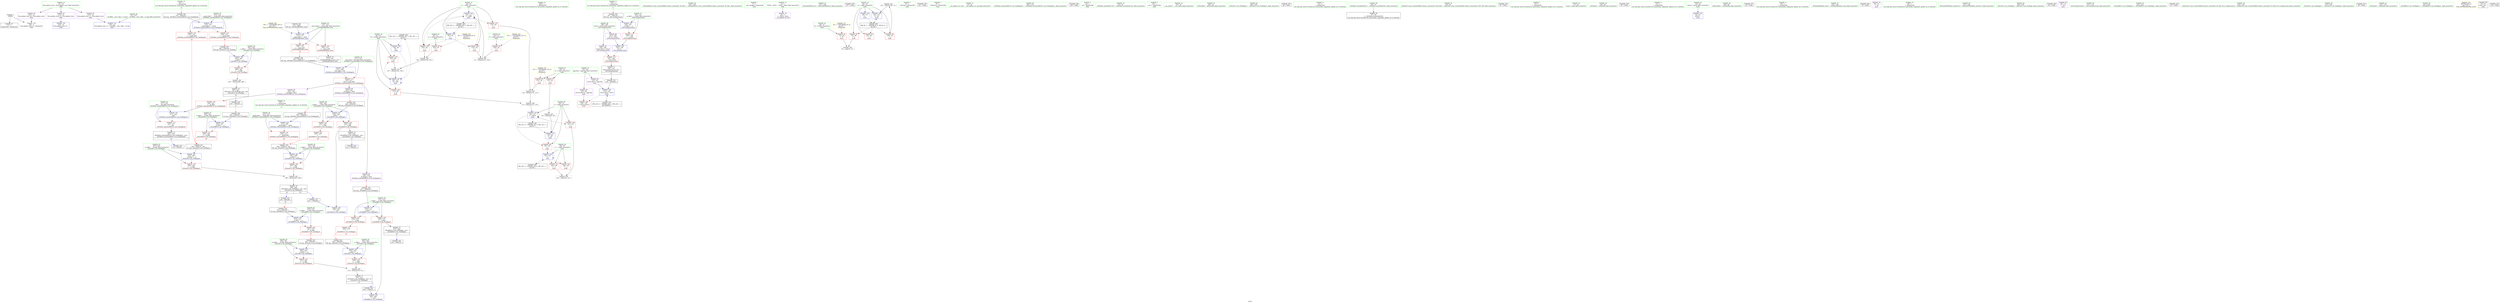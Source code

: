 digraph "SVFG" {
	label="SVFG";

	Node0x562e2afe7fd0 [shape=record,color=grey,label="{NodeID: 0\nNullPtr}"];
	Node0x562e2afe7fd0 -> Node0x562e2b0029b0[style=solid];
	Node0x562e2afe7fd0 -> Node0x562e2b007190[style=solid];
	Node0x562e2b02abb0 [shape=record,color=black,label="{NodeID: 346\n208 = PHI(178, )\n0th arg _ZNSt8ios_base4setfESt13_Ios_FmtflagsS0_ }"];
	Node0x562e2b02abb0 -> Node0x562e2b007df0[style=solid];
	Node0x562e2b017cc0 [shape=record,color=black,label="{NodeID: 263\nMR_18V_2 = PHI(MR_18V_5, MR_18V_1, )\npts\{61 \}\n}"];
	Node0x562e2b017cc0 -> Node0x562e2b007500[style=dashed];
	Node0x562e2b0009d0 [shape=record,color=red,label="{NodeID: 97\n93\<--54\n\<--x\nmain\n}"];
	Node0x562e2b0009d0 -> Node0x562e2b00eb00[style=solid];
	Node0x562e2affe9a0 [shape=record,color=green,label="{NodeID: 14\n268\<--1\n\<--dummyObj\nCan only get source location for instruction, argument, global var or function.}"];
	Node0x562e2b001530 [shape=record,color=red,label="{NodeID: 111\n194\<--190\n\<--__n.addr\n_ZSt12setprecisioni\n}"];
	Node0x562e2b001530 -> Node0x562e2b007d20[style=solid];
	Node0x562e2afff680 [shape=record,color=green,label="{NodeID: 28\n56\<--57\nt\<--t_field_insensitive\nmain\n}"];
	Node0x562e2afff680 -> Node0x562e2b000b70[style=solid];
	Node0x562e2afff680 -> Node0x562e2b000c40[style=solid];
	Node0x562e2afff680 -> Node0x562e2b007430[style=solid];
	Node0x562e2afff680 -> Node0x562e2b007910[style=solid];
	Node0x562e2b01c530 [shape=record,color=yellow,style=double,label="{NodeID: 291\n24V_1 = ENCHI(MR_24V_0)\npts\{176 \}\nFun[_ZSt5fixedRSt8ios_base]}"];
	Node0x562e2b01c530 -> Node0x562e2b007b80[style=dashed];
	Node0x562e2b0069e0 [shape=record,color=red,label="{NodeID: 125\n285\<--273\n\<--__a.addr\n_ZStoRRSt13_Ios_FmtflagsS_\n}"];
	Node0x562e2b0069e0 -> Node0x562e2b003090[style=solid];
	Node0x562e2b0069e0 -> Node0x562e2b008610[style=solid];
	Node0x562e2b000390 [shape=record,color=green,label="{NodeID: 42\n145\<--146\n_ZSt4endlIcSt11char_traitsIcEERSt13basic_ostreamIT_T0_ES6_\<--_ZSt4endlIcSt11char_traitsIcEERSt13basic_ostreamIT_T0_ES6__field_insensitive\n}"];
	Node0x562e2b0075d0 [shape=record,color=blue,label="{NodeID: 139\n62\<--95\nr\<--\nmain\n}"];
	Node0x562e2b0075d0 -> Node0x562e2b001050[style=dashed];
	Node0x562e2b0075d0 -> Node0x562e2b001120[style=dashed];
	Node0x562e2b0075d0 -> Node0x562e2b007840[style=dashed];
	Node0x562e2b002060 [shape=record,color=green,label="{NodeID: 56\n248\<--249\n__a.addr\<--__a.addr_field_insensitive\n_ZStaNRSt13_Ios_FmtflagsS_\n}"];
	Node0x562e2b002060 -> Node0x562e2b006500[style=solid];
	Node0x562e2b002060 -> Node0x562e2b0065d0[style=solid];
	Node0x562e2b002060 -> Node0x562e2b008130[style=solid];
	Node0x562e2b008130 [shape=record,color=blue,label="{NodeID: 153\n248\<--246\n__a.addr\<--__a\n_ZStaNRSt13_Ios_FmtflagsS_\n}"];
	Node0x562e2b008130 -> Node0x562e2b006500[style=dashed];
	Node0x562e2b008130 -> Node0x562e2b0065d0[style=dashed];
	Node0x562e2b002c80 [shape=record,color=black,label="{NodeID: 70\n173\<--184\n_ZSt5fixedRSt8ios_base_ret\<--\n_ZSt5fixedRSt8ios_base\n}"];
	Node0x562e2b029bc0 [shape=record,color=black,label="{NodeID: 333\n129 = PHI(186, )\n}"];
	Node0x562e2b029bc0 -> Node0x562e2b0079e0[style=solid];
	Node0x562e2b00e380 [shape=record,color=grey,label="{NodeID: 250\n116 = Binary(114, 115, )\n}"];
	Node0x562e2b00e380 -> Node0x562e2b00e080[style=solid];
	Node0x562e2b003870 [shape=record,color=purple,label="{NodeID: 84\n133\<--64\ncoerce.dive\<--agg.tmp\nmain\n}"];
	Node0x562e2b003870 -> Node0x562e2b0079e0[style=solid];
	Node0x562e2affd5e0 [shape=record,color=green,label="{NodeID: 1\n7\<--1\n__dso_handle\<--dummyObj\nGlob }"];
	Node0x562e2b02acf0 [shape=record,color=black,label="{NodeID: 347\n209 = PHI(180, )\n1st arg _ZNSt8ios_base4setfESt13_Ios_FmtflagsS0_ }"];
	Node0x562e2b02acf0 -> Node0x562e2b007ec0[style=solid];
	Node0x562e2b0181c0 [shape=record,color=black,label="{NodeID: 264\nMR_20V_2 = PHI(MR_20V_5, MR_20V_1, )\npts\{63 \}\n}"];
	Node0x562e2b0181c0 -> Node0x562e2b0075d0[style=dashed];
	Node0x562e2b000aa0 [shape=record,color=red,label="{NodeID: 98\n114\<--54\n\<--x\nmain\n}"];
	Node0x562e2b000aa0 -> Node0x562e2b00e380[style=solid];
	Node0x562e2affeaa0 [shape=record,color=green,label="{NodeID: 15\n4\<--6\n_ZStL8__ioinit\<--_ZStL8__ioinit_field_insensitive\nGlob }"];
	Node0x562e2affeaa0 -> Node0x562e2b003300[style=solid];
	Node0x562e2b001600 [shape=record,color=red,label="{NodeID: 112\n197\<--196\n\<--coerce.dive\n_ZSt12setprecisioni\n}"];
	Node0x562e2b001600 -> Node0x562e2b002d50[style=solid];
	Node0x562e2afff750 [shape=record,color=green,label="{NodeID: 29\n58\<--59\n_t\<--_t_field_insensitive\nmain\n}"];
	Node0x562e2afff750 -> Node0x562e2b000d10[style=solid];
	Node0x562e2afff750 -> Node0x562e2b000de0[style=solid];
	Node0x562e2afff750 -> Node0x562e2b0076a0[style=solid];
	Node0x562e2b006ab0 [shape=record,color=red,label="{NodeID: 126\n281\<--275\n\<--__b.addr\n_ZStoRRSt13_Ios_FmtflagsS_\n|{<s0>21}}"];
	Node0x562e2b006ab0:s0 -> Node0x562e2b02aa70[style=solid,color=red];
	Node0x562e2b000490 [shape=record,color=green,label="{NodeID: 43\n147\<--148\n_ZNSolsEPFRSoS_E\<--_ZNSolsEPFRSoS_E_field_insensitive\n}"];
	Node0x562e2b0076a0 [shape=record,color=blue,label="{NodeID: 140\n58\<--101\n_t\<--\nmain\n}"];
	Node0x562e2b0076a0 -> Node0x562e2b000d10[style=dashed];
	Node0x562e2b0076a0 -> Node0x562e2b000de0[style=dashed];
	Node0x562e2b0076a0 -> Node0x562e2b0076a0[style=dashed];
	Node0x562e2b0076a0 -> Node0x562e2b0177c0[style=dashed];
	Node0x562e2b002130 [shape=record,color=green,label="{NodeID: 57\n250\<--251\n__b.addr\<--__b.addr_field_insensitive\n_ZStaNRSt13_Ios_FmtflagsS_\n}"];
	Node0x562e2b002130 -> Node0x562e2b0066a0[style=solid];
	Node0x562e2b002130 -> Node0x562e2b008200[style=solid];
	Node0x562e2b008200 [shape=record,color=blue,label="{NodeID: 154\n250\<--247\n__b.addr\<--__b\n_ZStaNRSt13_Ios_FmtflagsS_\n}"];
	Node0x562e2b008200 -> Node0x562e2b0066a0[style=dashed];
	Node0x562e2b002d50 [shape=record,color=black,label="{NodeID: 71\n186\<--197\n_ZSt12setprecisioni_ret\<--\n_ZSt12setprecisioni\n|{<s0>11}}"];
	Node0x562e2b002d50:s0 -> Node0x562e2b029bc0[style=solid,color=blue];
	Node0x562e2b029db0 [shape=record,color=black,label="{NodeID: 334\n137 = PHI()\n}"];
	Node0x562e2b00e500 [shape=record,color=grey,label="{NodeID: 251\n151 = Binary(150, 72, )\n}"];
	Node0x562e2b00e500 -> Node0x562e2b007ab0[style=solid];
	Node0x562e2b003940 [shape=record,color=purple,label="{NodeID: 85\n135\<--64\ncoerce.dive14\<--agg.tmp\nmain\n}"];
	Node0x562e2b003940 -> Node0x562e2b0012c0[style=solid];
	Node0x562e2affd670 [shape=record,color=green,label="{NodeID: 2\n8\<--1\n_ZSt3cin\<--dummyObj\nGlob }"];
	Node0x562e2b02ae30 [shape=record,color=black,label="{NodeID: 348\n210 = PHI(181, )\n2nd arg _ZNSt8ios_base4setfESt13_Ios_FmtflagsS0_ }"];
	Node0x562e2b02ae30 -> Node0x562e2b007f90[style=solid];
	Node0x562e2b0186c0 [shape=record,color=black,label="{NodeID: 265\nMR_22V_2 = PHI(MR_22V_3, MR_22V_1, )\npts\{650000 \}\n}"];
	Node0x562e2b0186c0 -> Node0x562e2b0079e0[style=dashed];
	Node0x562e2b000b70 [shape=record,color=red,label="{NodeID: 99\n101\<--56\n\<--t\nmain\n}"];
	Node0x562e2b000b70 -> Node0x562e2b0076a0[style=solid];
	Node0x562e2affeba0 [shape=record,color=green,label="{NodeID: 16\n14\<--18\nllvm.global_ctors\<--llvm.global_ctors_field_insensitive\nGlob }"];
	Node0x562e2affeba0 -> Node0x562e2b003570[style=solid];
	Node0x562e2affeba0 -> Node0x562e2b003670[style=solid];
	Node0x562e2affeba0 -> Node0x562e2b003770[style=solid];
	Node0x562e2b0016d0 [shape=record,color=red,label="{NodeID: 113\n222\<--211\nthis1\<--this.addr\n_ZNSt8ios_base4setfESt13_Ios_FmtflagsS0_\n}"];
	Node0x562e2b0016d0 -> Node0x562e2b003bb0[style=solid];
	Node0x562e2b0016d0 -> Node0x562e2b003c80[style=solid];
	Node0x562e2b0016d0 -> Node0x562e2b003d50[style=solid];
	Node0x562e2afff820 [shape=record,color=green,label="{NodeID: 30\n60\<--61\ntf\<--tf_field_insensitive\nmain\n}"];
	Node0x562e2afff820 -> Node0x562e2b000eb0[style=solid];
	Node0x562e2afff820 -> Node0x562e2b000f80[style=solid];
	Node0x562e2afff820 -> Node0x562e2b007500[style=solid];
	Node0x562e2afff820 -> Node0x562e2b007770[style=solid];
	Node0x562e2b006b80 [shape=record,color=red,label="{NodeID: 127\n280\<--279\n\<--\n_ZStoRRSt13_Ios_FmtflagsS_\n|{<s0>21}}"];
	Node0x562e2b006b80:s0 -> Node0x562e2b02a930[style=solid,color=red];
	Node0x562e2b000590 [shape=record,color=green,label="{NodeID: 44\n175\<--176\n__base.addr\<--__base.addr_field_insensitive\n_ZSt5fixedRSt8ios_base\n}"];
	Node0x562e2b000590 -> Node0x562e2b001390[style=solid];
	Node0x562e2b000590 -> Node0x562e2b001460[style=solid];
	Node0x562e2b000590 -> Node0x562e2b007b80[style=solid];
	Node0x562e2b007770 [shape=record,color=blue,label="{NodeID: 141\n60\<--107\ntf\<--add\nmain\n}"];
	Node0x562e2b007770 -> Node0x562e2b000eb0[style=dashed];
	Node0x562e2b007770 -> Node0x562e2b000f80[style=dashed];
	Node0x562e2b007770 -> Node0x562e2b007770[style=dashed];
	Node0x562e2b007770 -> Node0x562e2b017cc0[style=dashed];
	Node0x562e2b002200 [shape=record,color=green,label="{NodeID: 58\n263\<--264\n__a.addr\<--__a.addr_field_insensitive\n_ZStcoSt13_Ios_Fmtflags\n}"];
	Node0x562e2b002200 -> Node0x562e2b006840[style=solid];
	Node0x562e2b002200 -> Node0x562e2b0083a0[style=solid];
	Node0x562e2b0082d0 [shape=record,color=blue,label="{NodeID: 155\n258\<--257\n\<--call\n_ZStaNRSt13_Ios_FmtflagsS_\n}"];
	Node0x562e2b002e20 [shape=record,color=black,label="{NodeID: 72\n207\<--243\n_ZNSt8ios_base4setfESt13_Ios_FmtflagsS0__ret\<--\n_ZNSt8ios_base4setfESt13_Ios_FmtflagsS0_\n|{<s0>15}}"];
	Node0x562e2b002e20:s0 -> Node0x562e2b02a1b0[style=solid,color=blue];
	Node0x562e2b029e80 [shape=record,color=black,label="{NodeID: 335\n141 = PHI()\n}"];
	Node0x562e2b00e680 [shape=record,color=grey,label="{NodeID: 252\n299 = Binary(297, 298, )\n}"];
	Node0x562e2b00e680 -> Node0x562e2b003160[style=solid];
	Node0x562e2b003a10 [shape=record,color=purple,label="{NodeID: 86\n193\<--188\n_M_n\<--retval\n_ZSt12setprecisioni\n}"];
	Node0x562e2b003a10 -> Node0x562e2b007d20[style=solid];
	Node0x562e2affd920 [shape=record,color=green,label="{NodeID: 3\n9\<--1\n_ZSt4cout\<--dummyObj\nGlob }"];
	Node0x562e2b02af70 [shape=record,color=black,label="{NodeID: 349\n187 = PHI(130, )\n0th arg _ZSt12setprecisioni }"];
	Node0x562e2b02af70 -> Node0x562e2b007c50[style=solid];
	Node0x562e2b000c40 [shape=record,color=red,label="{NodeID: 100\n121\<--56\n\<--t\nmain\n}"];
	Node0x562e2b000c40 -> Node0x562e2b00ef80[style=solid];
	Node0x562e2affeca0 [shape=record,color=green,label="{NodeID: 17\n19\<--20\n__cxx_global_var_init\<--__cxx_global_var_init_field_insensitive\n}"];
	Node0x562e2b0017a0 [shape=record,color=red,label="{NodeID: 114\n234\<--213\n\<--__fmtfl.addr\n_ZNSt8ios_base4setfESt13_Ios_FmtflagsS0_\n|{<s0>18}}"];
	Node0x562e2b0017a0:s0 -> Node0x562e2b02b0b0[style=solid,color=red];
	Node0x562e2afff8f0 [shape=record,color=green,label="{NodeID: 31\n62\<--63\nr\<--r_field_insensitive\nmain\n}"];
	Node0x562e2afff8f0 -> Node0x562e2b001050[style=solid];
	Node0x562e2afff8f0 -> Node0x562e2b001120[style=solid];
	Node0x562e2afff8f0 -> Node0x562e2b0011f0[style=solid];
	Node0x562e2afff8f0 -> Node0x562e2b0075d0[style=solid];
	Node0x562e2afff8f0 -> Node0x562e2b007840[style=solid];
	Node0x562e2b006c50 [shape=record,color=red,label="{NodeID: 128\n297\<--291\n\<--__a.addr\n_ZStanSt13_Ios_FmtflagsS_\n}"];
	Node0x562e2b006c50 -> Node0x562e2b00e680[style=solid];
	Node0x562e2b000660 [shape=record,color=green,label="{NodeID: 45\n182\<--183\n_ZNSt8ios_base4setfESt13_Ios_FmtflagsS0_\<--_ZNSt8ios_base4setfESt13_Ios_FmtflagsS0__field_insensitive\n}"];
	Node0x562e2b007840 [shape=record,color=blue,label="{NodeID: 142\n62\<--111\nr\<--add8\nmain\n}"];
	Node0x562e2b007840 -> Node0x562e2b001050[style=dashed];
	Node0x562e2b007840 -> Node0x562e2b001120[style=dashed];
	Node0x562e2b007840 -> Node0x562e2b0011f0[style=dashed];
	Node0x562e2b007840 -> Node0x562e2b007840[style=dashed];
	Node0x562e2b007840 -> Node0x562e2b0181c0[style=dashed];
	Node0x562e2b0022d0 [shape=record,color=green,label="{NodeID: 59\n273\<--274\n__a.addr\<--__a.addr_field_insensitive\n_ZStoRRSt13_Ios_FmtflagsS_\n}"];
	Node0x562e2b0022d0 -> Node0x562e2b006910[style=solid];
	Node0x562e2b0022d0 -> Node0x562e2b0069e0[style=solid];
	Node0x562e2b0022d0 -> Node0x562e2b008470[style=solid];
	Node0x562e2b0083a0 [shape=record,color=blue,label="{NodeID: 156\n263\<--262\n__a.addr\<--__a\n_ZStcoSt13_Ios_Fmtflags\n}"];
	Node0x562e2b0083a0 -> Node0x562e2b006840[style=dashed];
	Node0x562e2b002ef0 [shape=record,color=black,label="{NodeID: 73\n245\<--258\n_ZStaNRSt13_Ios_FmtflagsS__ret\<--\n_ZStaNRSt13_Ios_FmtflagsS_\n|{<s0>17}}"];
	Node0x562e2b002ef0:s0 -> Node0x562e2b02a430[style=solid,color=blue];
	Node0x562e2b029f50 [shape=record,color=black,label="{NodeID: 336\n144 = PHI()\n}"];
	Node0x562e2b00e800 [shape=record,color=grey,label="{NodeID: 253\n111 = Binary(110, 109, )\n}"];
	Node0x562e2b00e800 -> Node0x562e2b007840[style=solid];
	Node0x562e2b003ae0 [shape=record,color=purple,label="{NodeID: 87\n196\<--188\ncoerce.dive\<--retval\n_ZSt12setprecisioni\n}"];
	Node0x562e2b003ae0 -> Node0x562e2b001600[style=solid];
	Node0x562e2affd9b0 [shape=record,color=green,label="{NodeID: 4\n10\<--1\n.str\<--dummyObj\nGlob }"];
	Node0x562e2b02b0b0 [shape=record,color=black,label="{NodeID: 350\n289 = PHI(234, 255, )\n0th arg _ZStanSt13_Ios_FmtflagsS_ }"];
	Node0x562e2b02b0b0 -> Node0x562e2b0086e0[style=solid];
	Node0x562e2b000d10 [shape=record,color=red,label="{NodeID: 101\n120\<--58\n\<--_t\nmain\n}"];
	Node0x562e2b000d10 -> Node0x562e2b00ef80[style=solid];
	Node0x562e2affeda0 [shape=record,color=green,label="{NodeID: 18\n23\<--24\n_ZNSt8ios_base4InitC1Ev\<--_ZNSt8ios_base4InitC1Ev_field_insensitive\n}"];
	Node0x562e2b001870 [shape=record,color=red,label="{NodeID: 115\n226\<--215\n\<--__mask.addr\n_ZNSt8ios_base4setfESt13_Ios_FmtflagsS0_\n|{<s0>16}}"];
	Node0x562e2b001870:s0 -> Node0x562e2b02b9b0[style=solid,color=red];
	Node0x562e2afff9c0 [shape=record,color=green,label="{NodeID: 32\n64\<--65\nagg.tmp\<--agg.tmp_field_insensitive\nmain\n}"];
	Node0x562e2afff9c0 -> Node0x562e2b003870[style=solid];
	Node0x562e2afff9c0 -> Node0x562e2b003940[style=solid];
	Node0x562e2b006d20 [shape=record,color=red,label="{NodeID: 129\n298\<--293\n\<--__b.addr\n_ZStanSt13_Ios_FmtflagsS_\n}"];
	Node0x562e2b006d20 -> Node0x562e2b00e680[style=solid];
	Node0x562e2b000760 [shape=record,color=green,label="{NodeID: 46\n188\<--189\nretval\<--retval_field_insensitive\n_ZSt12setprecisioni\n}"];
	Node0x562e2b000760 -> Node0x562e2b003a10[style=solid];
	Node0x562e2b000760 -> Node0x562e2b003ae0[style=solid];
	Node0x562e2b007910 [shape=record,color=blue,label="{NodeID: 143\n56\<--117\nt\<--add10\nmain\n}"];
	Node0x562e2b007910 -> Node0x562e2b000b70[style=dashed];
	Node0x562e2b007910 -> Node0x562e2b000c40[style=dashed];
	Node0x562e2b007910 -> Node0x562e2b007910[style=dashed];
	Node0x562e2b007910 -> Node0x562e2b0172c0[style=dashed];
	Node0x562e2b0023a0 [shape=record,color=green,label="{NodeID: 60\n275\<--276\n__b.addr\<--__b.addr_field_insensitive\n_ZStoRRSt13_Ios_FmtflagsS_\n}"];
	Node0x562e2b0023a0 -> Node0x562e2b006ab0[style=solid];
	Node0x562e2b0023a0 -> Node0x562e2b008540[style=solid];
	Node0x562e2b008470 [shape=record,color=blue,label="{NodeID: 157\n273\<--271\n__a.addr\<--__a\n_ZStoRRSt13_Ios_FmtflagsS_\n}"];
	Node0x562e2b008470 -> Node0x562e2b006910[style=dashed];
	Node0x562e2b008470 -> Node0x562e2b0069e0[style=dashed];
	Node0x562e2b002fc0 [shape=record,color=black,label="{NodeID: 74\n261\<--267\n_ZStcoSt13_Ios_Fmtflags_ret\<--neg\n_ZStcoSt13_Ios_Fmtflags\n|{<s0>16}}"];
	Node0x562e2b002fc0:s0 -> Node0x562e2b02a2c0[style=solid,color=blue];
	Node0x562e2b02a020 [shape=record,color=black,label="{NodeID: 337\n257 = PHI(288, )\n}"];
	Node0x562e2b02a020 -> Node0x562e2b0082d0[style=solid];
	Node0x562e2b00e980 [shape=record,color=grey,label="{NodeID: 254\n106 = Binary(104, 105, )\n}"];
	Node0x562e2b00e980 -> Node0x562e2b00ee00[style=solid];
	Node0x562e2b003bb0 [shape=record,color=purple,label="{NodeID: 88\n223\<--222\n_M_flags\<--this1\n_ZNSt8ios_base4setfESt13_Ios_FmtflagsS0_\n}"];
	Node0x562e2b003bb0 -> Node0x562e2b006430[style=solid];
	Node0x562e2affda40 [shape=record,color=green,label="{NodeID: 5\n12\<--1\n.str.1\<--dummyObj\nGlob }"];
	Node0x562e2b02b2c0 [shape=record,color=black,label="{NodeID: 351\n290 = PHI(235, 256, )\n1st arg _ZStanSt13_Ios_FmtflagsS_ }"];
	Node0x562e2b02b2c0 -> Node0x562e2b0087b0[style=solid];
	Node0x562e2b000de0 [shape=record,color=red,label="{NodeID: 102\n140\<--58\n\<--_t\nmain\n}"];
	Node0x562e2affeea0 [shape=record,color=green,label="{NodeID: 19\n29\<--30\n__cxa_atexit\<--__cxa_atexit_field_insensitive\n}"];
	Node0x562e2b006290 [shape=record,color=red,label="{NodeID: 116\n235\<--215\n\<--__mask.addr\n_ZNSt8ios_base4setfESt13_Ios_FmtflagsS0_\n|{<s0>18}}"];
	Node0x562e2b006290:s0 -> Node0x562e2b02b2c0[style=solid,color=red];
	Node0x562e2afffa90 [shape=record,color=green,label="{NodeID: 33\n69\<--70\n_ZNSirsERi\<--_ZNSirsERi_field_insensitive\n}"];
	Node0x562e2b006df0 [shape=record,color=red,label="{NodeID: 130\n310\<--304\n\<--__a.addr\n_ZStorSt13_Ios_FmtflagsS_\n}"];
	Node0x562e2b006df0 -> Node0x562e2b00e200[style=solid];
	Node0x562e2b000830 [shape=record,color=green,label="{NodeID: 47\n190\<--191\n__n.addr\<--__n.addr_field_insensitive\n_ZSt12setprecisioni\n}"];
	Node0x562e2b000830 -> Node0x562e2b001530[style=solid];
	Node0x562e2b000830 -> Node0x562e2b007c50[style=solid];
	Node0x562e2b0079e0 [shape=record,color=blue,label="{NodeID: 144\n133\<--129\ncoerce.dive\<--call13\nmain\n}"];
	Node0x562e2b0079e0 -> Node0x562e2b0012c0[style=dashed];
	Node0x562e2b0079e0 -> Node0x562e2b0186c0[style=dashed];
	Node0x562e2b002470 [shape=record,color=green,label="{NodeID: 61\n283\<--284\n_ZStorSt13_Ios_FmtflagsS_\<--_ZStorSt13_Ios_FmtflagsS__field_insensitive\n}"];
	Node0x562e2b028040 [shape=record,color=black,label="{NodeID: 324\n68 = PHI()\n}"];
	Node0x562e2b008540 [shape=record,color=blue,label="{NodeID: 158\n275\<--272\n__b.addr\<--__b\n_ZStoRRSt13_Ios_FmtflagsS_\n}"];
	Node0x562e2b008540 -> Node0x562e2b006ab0[style=dashed];
	Node0x562e2b003090 [shape=record,color=black,label="{NodeID: 75\n270\<--285\n_ZStoRRSt13_Ios_FmtflagsS__ret\<--\n_ZStoRRSt13_Ios_FmtflagsS_\n|{<s0>19}}"];
	Node0x562e2b003090:s0 -> Node0x562e2b02a6b0[style=solid,color=blue];
	Node0x562e2b02a1b0 [shape=record,color=black,label="{NodeID: 338\n179 = PHI(207, )\n}"];
	Node0x562e2b00eb00 [shape=record,color=grey,label="{NodeID: 255\n94 = Binary(93, 95, )\n}"];
	Node0x562e2b00eb00 -> Node0x562e2b007430[style=solid];
	Node0x562e2b003c80 [shape=record,color=purple,label="{NodeID: 89\n230\<--222\n_M_flags2\<--this1\n_ZNSt8ios_base4setfESt13_Ios_FmtflagsS0_\n|{<s0>17}}"];
	Node0x562e2b003c80:s0 -> Node0x562e2b02b730[style=solid,color=red];
	Node0x562e2affdad0 [shape=record,color=green,label="{NodeID: 6\n15\<--1\n\<--dummyObj\nCan only get source location for instruction, argument, global var or function.}"];
	Node0x562e2b02b440 [shape=record,color=black,label="{NodeID: 352\n174 = PHI()\n0th arg _ZSt5fixedRSt8ios_base }"];
	Node0x562e2b02b440 -> Node0x562e2b007b80[style=solid];
	Node0x562e2b000eb0 [shape=record,color=red,label="{NodeID: 103\n103\<--60\n\<--tf\nmain\n}"];
	Node0x562e2b000eb0 -> Node0x562e2b00ee00[style=solid];
	Node0x562e2affefa0 [shape=record,color=green,label="{NodeID: 20\n28\<--34\n_ZNSt8ios_base4InitD1Ev\<--_ZNSt8ios_base4InitD1Ev_field_insensitive\n}"];
	Node0x562e2affefa0 -> Node0x562e2b002ab0[style=solid];
	Node0x562e2b006360 [shape=record,color=red,label="{NodeID: 117\n243\<--217\n\<--__old\n_ZNSt8ios_base4setfESt13_Ios_FmtflagsS0_\n}"];
	Node0x562e2b006360 -> Node0x562e2b002e20[style=solid];
	Node0x562e2afffb90 [shape=record,color=green,label="{NodeID: 34\n80\<--81\n_ZStlsISt11char_traitsIcEERSt13basic_ostreamIcT_ES5_PKc\<--_ZStlsISt11char_traitsIcEERSt13basic_ostreamIcT_ES5_PKc_field_insensitive\n}"];
	Node0x562e2b006ec0 [shape=record,color=red,label="{NodeID: 131\n311\<--306\n\<--__b.addr\n_ZStorSt13_Ios_FmtflagsS_\n}"];
	Node0x562e2b006ec0 -> Node0x562e2b00e200[style=solid];
	Node0x562e2b001920 [shape=record,color=green,label="{NodeID: 48\n211\<--212\nthis.addr\<--this.addr_field_insensitive\n_ZNSt8ios_base4setfESt13_Ios_FmtflagsS0_\n}"];
	Node0x562e2b001920 -> Node0x562e2b0016d0[style=solid];
	Node0x562e2b001920 -> Node0x562e2b007df0[style=solid];
	Node0x562e2b007ab0 [shape=record,color=blue,label="{NodeID: 145\n48\<--151\nz\<--inc\nmain\n}"];
	Node0x562e2b007ab0 -> Node0x562e2b016dc0[style=dashed];
	Node0x562e2b002570 [shape=record,color=green,label="{NodeID: 62\n291\<--292\n__a.addr\<--__a.addr_field_insensitive\n_ZStanSt13_Ios_FmtflagsS_\n}"];
	Node0x562e2b002570 -> Node0x562e2b006c50[style=solid];
	Node0x562e2b002570 -> Node0x562e2b0086e0[style=solid];
	Node0x562e2ad1d230 [shape=record,color=black,label="{NodeID: 325\n91 = PHI()\n}"];
	Node0x562e2b008610 [shape=record,color=blue,label="{NodeID: 159\n285\<--282\n\<--call\n_ZStoRRSt13_Ios_FmtflagsS_\n}"];
	Node0x562e2b003160 [shape=record,color=black,label="{NodeID: 76\n288\<--299\n_ZStanSt13_Ios_FmtflagsS__ret\<--and\n_ZStanSt13_Ios_FmtflagsS_\n|{<s0>18|<s1>20}}"];
	Node0x562e2b003160:s0 -> Node0x562e2b02a540[style=solid,color=blue];
	Node0x562e2b003160:s1 -> Node0x562e2b02a020[style=solid,color=blue];
	Node0x562e2b02a2c0 [shape=record,color=black,label="{NodeID: 339\n227 = PHI(261, )\n|{<s0>17}}"];
	Node0x562e2b02a2c0:s0 -> Node0x562e2b02b870[style=solid,color=red];
	Node0x562e2b00ec80 [shape=record,color=grey,label="{NodeID: 256\n267 = Binary(266, 268, )\n}"];
	Node0x562e2b00ec80 -> Node0x562e2b002fc0[style=solid];
	Node0x562e2b003d50 [shape=record,color=purple,label="{NodeID: 90\n239\<--222\n_M_flags5\<--this1\n_ZNSt8ios_base4setfESt13_Ios_FmtflagsS0_\n|{<s0>19}}"];
	Node0x562e2b003d50:s0 -> Node0x562e2b02b510[style=solid,color=red];
	Node0x562e2affe310 [shape=record,color=green,label="{NodeID: 7\n67\<--1\n\<--dummyObj\nCan only get source location for instruction, argument, global var or function.}"];
	Node0x562e2b02b510 [shape=record,color=black,label="{NodeID: 353\n271 = PHI(239, )\n0th arg _ZStoRRSt13_Ios_FmtflagsS_ }"];
	Node0x562e2b02b510 -> Node0x562e2b008470[style=solid];
	Node0x562e2b000f80 [shape=record,color=red,label="{NodeID: 104\n113\<--60\n\<--tf\nmain\n}"];
	Node0x562e2b000f80 -> Node0x562e2b00e080[style=solid];
	Node0x562e2afff0a0 [shape=record,color=green,label="{NodeID: 21\n41\<--42\nmain\<--main_field_insensitive\n}"];
	Node0x562e2b006430 [shape=record,color=red,label="{NodeID: 118\n224\<--223\n\<--_M_flags\n_ZNSt8ios_base4setfESt13_Ios_FmtflagsS0_\n}"];
	Node0x562e2b006430 -> Node0x562e2b008060[style=solid];
	Node0x562e2afffc90 [shape=record,color=green,label="{NodeID: 35\n84\<--85\n_ZNSolsEi\<--_ZNSolsEi_field_insensitive\n}"];
	Node0x562e2b006f90 [shape=record,color=blue,label="{NodeID: 132\n318\<--15\nllvm.global_ctors_0\<--\nGlob }"];
	Node0x562e2b0019f0 [shape=record,color=green,label="{NodeID: 49\n213\<--214\n__fmtfl.addr\<--__fmtfl.addr_field_insensitive\n_ZNSt8ios_base4setfESt13_Ios_FmtflagsS0_\n}"];
	Node0x562e2b0019f0 -> Node0x562e2b0017a0[style=solid];
	Node0x562e2b0019f0 -> Node0x562e2b007ec0[style=solid];
	Node0x562e2b007b80 [shape=record,color=blue,label="{NodeID: 146\n175\<--174\n__base.addr\<--__base\n_ZSt5fixedRSt8ios_base\n}"];
	Node0x562e2b007b80 -> Node0x562e2b001390[style=dashed];
	Node0x562e2b007b80 -> Node0x562e2b001460[style=dashed];
	Node0x562e2b002640 [shape=record,color=green,label="{NodeID: 63\n293\<--294\n__b.addr\<--__b.addr_field_insensitive\n_ZStanSt13_Ios_FmtflagsS_\n}"];
	Node0x562e2b002640 -> Node0x562e2b006d20[style=solid];
	Node0x562e2b002640 -> Node0x562e2b0087b0[style=solid];
	Node0x562e2b028ef0 [shape=record,color=black,label="{NodeID: 326\n92 = PHI()\n}"];
	Node0x562e2b0086e0 [shape=record,color=blue,label="{NodeID: 160\n291\<--289\n__a.addr\<--__a\n_ZStanSt13_Ios_FmtflagsS_\n}"];
	Node0x562e2b0086e0 -> Node0x562e2b006c50[style=dashed];
	Node0x562e2b003230 [shape=record,color=black,label="{NodeID: 77\n301\<--312\n_ZStorSt13_Ios_FmtflagsS__ret\<--or\n_ZStorSt13_Ios_FmtflagsS_\n|{<s0>21}}"];
	Node0x562e2b003230:s0 -> Node0x562e2b02a7c0[style=solid,color=blue];
	Node0x562e2b02a430 [shape=record,color=black,label="{NodeID: 340\n231 = PHI(245, )\n}"];
	Node0x562e2b00ee00 [shape=record,color=grey,label="{NodeID: 257\n107 = Binary(103, 106, )\n}"];
	Node0x562e2b00ee00 -> Node0x562e2b007770[style=solid];
	Node0x562e2b003e20 [shape=record,color=red,label="{NodeID: 91\n75\<--46\n\<--N\nmain\n}"];
	Node0x562e2b003e20 -> Node0x562e2b00f100[style=solid];
	Node0x562e2affe3a0 [shape=record,color=green,label="{NodeID: 8\n72\<--1\n\<--dummyObj\nCan only get source location for instruction, argument, global var or function.}"];
	Node0x562e2b02b620 [shape=record,color=black,label="{NodeID: 354\n272 = PHI(236, )\n1st arg _ZStoRRSt13_Ios_FmtflagsS_ }"];
	Node0x562e2b02b620 -> Node0x562e2b008540[style=solid];
	Node0x562e2b01aae0 [shape=record,color=yellow,style=double,label="{NodeID: 271\n4V_1 = ENCHI(MR_4V_0)\npts\{47 \}\nFun[main]}"];
	Node0x562e2b01aae0 -> Node0x562e2b003e20[style=dashed];
	Node0x562e2b001050 [shape=record,color=red,label="{NodeID: 105\n105\<--62\n\<--r\nmain\n}"];
	Node0x562e2b001050 -> Node0x562e2b00e980[style=solid];
	Node0x562e2afff1a0 [shape=record,color=green,label="{NodeID: 22\n44\<--45\nretval\<--retval_field_insensitive\nmain\n}"];
	Node0x562e2afff1a0 -> Node0x562e2b007290[style=solid];
	Node0x562e2b006500 [shape=record,color=red,label="{NodeID: 119\n254\<--248\n\<--__a.addr\n_ZStaNRSt13_Ios_FmtflagsS_\n}"];
	Node0x562e2b006500 -> Node0x562e2b006770[style=solid];
	Node0x562e2afffd90 [shape=record,color=green,label="{NodeID: 36\n89\<--90\n_ZNSirsERe\<--_ZNSirsERe_field_insensitive\n}"];
	Node0x562e2b007090 [shape=record,color=blue,label="{NodeID: 133\n319\<--16\nllvm.global_ctors_1\<--_GLOBAL__sub_I_dllu_1_0.cpp\nGlob }"];
	Node0x562e2b001ac0 [shape=record,color=green,label="{NodeID: 50\n215\<--216\n__mask.addr\<--__mask.addr_field_insensitive\n_ZNSt8ios_base4setfESt13_Ios_FmtflagsS0_\n}"];
	Node0x562e2b001ac0 -> Node0x562e2b001870[style=solid];
	Node0x562e2b001ac0 -> Node0x562e2b006290[style=solid];
	Node0x562e2b001ac0 -> Node0x562e2b007f90[style=solid];
	Node0x562e2b007c50 [shape=record,color=blue,label="{NodeID: 147\n190\<--187\n__n.addr\<--__n\n_ZSt12setprecisioni\n}"];
	Node0x562e2b007c50 -> Node0x562e2b001530[style=dashed];
	Node0x562e2b002710 [shape=record,color=green,label="{NodeID: 64\n304\<--305\n__a.addr\<--__a.addr_field_insensitive\n_ZStorSt13_Ios_FmtflagsS_\n}"];
	Node0x562e2b002710 -> Node0x562e2b006df0[style=solid];
	Node0x562e2b002710 -> Node0x562e2b008880[style=solid];
	Node0x562e2b028fc0 [shape=record,color=black,label="{NodeID: 327\n26 = PHI()\n}"];
	Node0x562e2b0087b0 [shape=record,color=blue,label="{NodeID: 161\n293\<--290\n__b.addr\<--__b\n_ZStanSt13_Ios_FmtflagsS_\n}"];
	Node0x562e2b0087b0 -> Node0x562e2b006d20[style=dashed];
	Node0x562e2b003300 [shape=record,color=purple,label="{NodeID: 78\n25\<--4\n\<--_ZStL8__ioinit\n__cxx_global_var_init\n}"];
	Node0x562e2b02a540 [shape=record,color=black,label="{NodeID: 341\n236 = PHI(288, )\n|{<s0>19}}"];
	Node0x562e2b02a540:s0 -> Node0x562e2b02b620[style=solid,color=red];
	Node0x562e2b00ef80 [shape=record,color=grey,label="{NodeID: 258\n122 = cmp(120, 121, )\n}"];
	Node0x562e2b003ef0 [shape=record,color=red,label="{NodeID: 92\n74\<--48\n\<--z\nmain\n}"];
	Node0x562e2b003ef0 -> Node0x562e2b00f100[style=solid];
	Node0x562e2affe4a0 [shape=record,color=green,label="{NodeID: 9\n95\<--1\n\<--dummyObj\nCan only get source location for instruction, argument, global var or function.}"];
	Node0x562e2b02b730 [shape=record,color=black,label="{NodeID: 355\n246 = PHI(230, )\n0th arg _ZStaNRSt13_Ios_FmtflagsS_ }"];
	Node0x562e2b02b730 -> Node0x562e2b008130[style=solid];
	Node0x562e2b001120 [shape=record,color=red,label="{NodeID: 106\n110\<--62\n\<--r\nmain\n}"];
	Node0x562e2b001120 -> Node0x562e2b00e800[style=solid];
	Node0x562e2afff270 [shape=record,color=green,label="{NodeID: 23\n46\<--47\nN\<--N_field_insensitive\nmain\n}"];
	Node0x562e2afff270 -> Node0x562e2b003e20[style=solid];
	Node0x562e2b0065d0 [shape=record,color=red,label="{NodeID: 120\n258\<--248\n\<--__a.addr\n_ZStaNRSt13_Ios_FmtflagsS_\n}"];
	Node0x562e2b0065d0 -> Node0x562e2b002ef0[style=solid];
	Node0x562e2b0065d0 -> Node0x562e2b0082d0[style=solid];
	Node0x562e2afffe90 [shape=record,color=green,label="{NodeID: 37\n125\<--126\n_ZSt5fixedRSt8ios_base\<--_ZSt5fixedRSt8ios_base_field_insensitive\n}"];
	Node0x562e2b007190 [shape=record,color=blue, style = dotted,label="{NodeID: 134\n320\<--3\nllvm.global_ctors_2\<--dummyVal\nGlob }"];
	Node0x562e2b001b90 [shape=record,color=green,label="{NodeID: 51\n217\<--218\n__old\<--__old_field_insensitive\n_ZNSt8ios_base4setfESt13_Ios_FmtflagsS0_\n}"];
	Node0x562e2b001b90 -> Node0x562e2b006360[style=solid];
	Node0x562e2b001b90 -> Node0x562e2b008060[style=solid];
	Node0x562e2b007d20 [shape=record,color=blue,label="{NodeID: 148\n193\<--194\n_M_n\<--\n_ZSt12setprecisioni\n}"];
	Node0x562e2b007d20 -> Node0x562e2b001600[style=dashed];
	Node0x562e2b0027e0 [shape=record,color=green,label="{NodeID: 65\n306\<--307\n__b.addr\<--__b.addr_field_insensitive\n_ZStorSt13_Ios_FmtflagsS_\n}"];
	Node0x562e2b0027e0 -> Node0x562e2b006ec0[style=solid];
	Node0x562e2b0027e0 -> Node0x562e2b008950[style=solid];
	Node0x562e2b029090 [shape=record,color=black,label="{NodeID: 328\n79 = PHI()\n}"];
	Node0x562e2b008880 [shape=record,color=blue,label="{NodeID: 162\n304\<--302\n__a.addr\<--__a\n_ZStorSt13_Ios_FmtflagsS_\n}"];
	Node0x562e2b008880 -> Node0x562e2b006df0[style=dashed];
	Node0x562e2b0033d0 [shape=record,color=purple,label="{NodeID: 79\n78\<--10\n\<--.str\nmain\n}"];
	Node0x562e2b02a6b0 [shape=record,color=black,label="{NodeID: 342\n240 = PHI(270, )\n}"];
	Node0x562e2b00f100 [shape=record,color=grey,label="{NodeID: 259\n76 = cmp(74, 75, )\n}"];
	Node0x562e2b003fc0 [shape=record,color=red,label="{NodeID: 93\n82\<--48\n\<--z\nmain\n}"];
	Node0x562e2affe5a0 [shape=record,color=green,label="{NodeID: 10\n98\<--1\n\<--dummyObj\nCan only get source location for instruction, argument, global var or function.}"];
	Node0x562e2b02b870 [shape=record,color=black,label="{NodeID: 356\n247 = PHI(227, )\n1st arg _ZStaNRSt13_Ios_FmtflagsS_ }"];
	Node0x562e2b02b870 -> Node0x562e2b008200[style=solid];
	Node0x562e2b01aca0 [shape=record,color=yellow,style=double,label="{NodeID: 273\n8V_1 = ENCHI(MR_8V_0)\npts\{51 \}\nFun[main]}"];
	Node0x562e2b01aca0 -> Node0x562e2b004160[style=dashed];
	Node0x562e2b0011f0 [shape=record,color=red,label="{NodeID: 107\n115\<--62\n\<--r\nmain\n}"];
	Node0x562e2b0011f0 -> Node0x562e2b00e380[style=solid];
	Node0x562e2afff340 [shape=record,color=green,label="{NodeID: 24\n48\<--49\nz\<--z_field_insensitive\nmain\n}"];
	Node0x562e2afff340 -> Node0x562e2b003ef0[style=solid];
	Node0x562e2afff340 -> Node0x562e2b003fc0[style=solid];
	Node0x562e2afff340 -> Node0x562e2b004090[style=solid];
	Node0x562e2afff340 -> Node0x562e2b007360[style=solid];
	Node0x562e2afff340 -> Node0x562e2b007ab0[style=solid];
	Node0x562e2b0066a0 [shape=record,color=red,label="{NodeID: 121\n256\<--250\n\<--__b.addr\n_ZStaNRSt13_Ios_FmtflagsS_\n|{<s0>20}}"];
	Node0x562e2b0066a0:s0 -> Node0x562e2b02b2c0[style=solid,color=red];
	Node0x562e2affff90 [shape=record,color=green,label="{NodeID: 38\n127\<--128\n_ZNSolsEPFRSt8ios_baseS0_E\<--_ZNSolsEPFRSt8ios_baseS0_E_field_insensitive\n}"];
	Node0x562e2b007290 [shape=record,color=blue,label="{NodeID: 135\n44\<--67\nretval\<--\nmain\n}"];
	Node0x562e2b001c60 [shape=record,color=green,label="{NodeID: 52\n228\<--229\n_ZStcoSt13_Ios_Fmtflags\<--_ZStcoSt13_Ios_Fmtflags_field_insensitive\n}"];
	Node0x562e2b007df0 [shape=record,color=blue,label="{NodeID: 149\n211\<--208\nthis.addr\<--this\n_ZNSt8ios_base4setfESt13_Ios_FmtflagsS0_\n}"];
	Node0x562e2b007df0 -> Node0x562e2b0016d0[style=dashed];
	Node0x562e2b0028b0 [shape=record,color=green,label="{NodeID: 66\n16\<--314\n_GLOBAL__sub_I_dllu_1_0.cpp\<--_GLOBAL__sub_I_dllu_1_0.cpp_field_insensitive\n}"];
	Node0x562e2b0028b0 -> Node0x562e2b007090[style=solid];
	Node0x562e2b0291f0 [shape=record,color=black,label="{NodeID: 329\n83 = PHI()\n}"];
	Node0x562e2b008950 [shape=record,color=blue,label="{NodeID: 163\n306\<--303\n__b.addr\<--__b\n_ZStorSt13_Ios_FmtflagsS_\n}"];
	Node0x562e2b008950 -> Node0x562e2b006ec0[style=dashed];
	Node0x562e2b0034a0 [shape=record,color=purple,label="{NodeID: 80\n86\<--12\n\<--.str.1\nmain\n}"];
	Node0x562e2b02a7c0 [shape=record,color=black,label="{NodeID: 343\n282 = PHI(301, )\n}"];
	Node0x562e2b02a7c0 -> Node0x562e2b008610[style=solid];
	Node0x562e2b016dc0 [shape=record,color=black,label="{NodeID: 260\nMR_6V_3 = PHI(MR_6V_4, MR_6V_2, )\npts\{49 \}\n}"];
	Node0x562e2b016dc0 -> Node0x562e2b003ef0[style=dashed];
	Node0x562e2b016dc0 -> Node0x562e2b003fc0[style=dashed];
	Node0x562e2b016dc0 -> Node0x562e2b004090[style=dashed];
	Node0x562e2b016dc0 -> Node0x562e2b007ab0[style=dashed];
	Node0x562e2b004090 [shape=record,color=red,label="{NodeID: 94\n150\<--48\n\<--z\nmain\n}"];
	Node0x562e2b004090 -> Node0x562e2b00e500[style=solid];
	Node0x562e2affe6a0 [shape=record,color=green,label="{NodeID: 11\n130\<--1\n\<--dummyObj\nCan only get source location for instruction, argument, global var or function.|{<s0>11}}"];
	Node0x562e2affe6a0:s0 -> Node0x562e2b02af70[style=solid,color=red];
	Node0x562e2b02b9b0 [shape=record,color=black,label="{NodeID: 357\n262 = PHI(226, )\n0th arg _ZStcoSt13_Ios_Fmtflags }"];
	Node0x562e2b02b9b0 -> Node0x562e2b0083a0[style=solid];
	Node0x562e2b01ad80 [shape=record,color=yellow,style=double,label="{NodeID: 274\n10V_1 = ENCHI(MR_10V_0)\npts\{53 \}\nFun[main]}"];
	Node0x562e2b01ad80 -> Node0x562e2b000900[style=dashed];
	Node0x562e2b0012c0 [shape=record,color=red,label="{NodeID: 108\n136\<--135\n\<--coerce.dive14\nmain\n}"];
	Node0x562e2afff410 [shape=record,color=green,label="{NodeID: 25\n50\<--51\nc\<--c_field_insensitive\nmain\n}"];
	Node0x562e2afff410 -> Node0x562e2b004160[style=solid];
	Node0x562e2b006770 [shape=record,color=red,label="{NodeID: 122\n255\<--254\n\<--\n_ZStaNRSt13_Ios_FmtflagsS_\n|{<s0>20}}"];
	Node0x562e2b006770:s0 -> Node0x562e2b02b0b0[style=solid,color=red];
	Node0x562e2b000090 [shape=record,color=green,label="{NodeID: 39\n131\<--132\n_ZSt12setprecisioni\<--_ZSt12setprecisioni_field_insensitive\n}"];
	Node0x562e2b007360 [shape=record,color=blue,label="{NodeID: 136\n48\<--72\nz\<--\nmain\n}"];
	Node0x562e2b007360 -> Node0x562e2b016dc0[style=dashed];
	Node0x562e2b001d60 [shape=record,color=green,label="{NodeID: 53\n232\<--233\n_ZStaNRSt13_Ios_FmtflagsS_\<--_ZStaNRSt13_Ios_FmtflagsS__field_insensitive\n}"];
	Node0x562e2b007ec0 [shape=record,color=blue,label="{NodeID: 150\n213\<--209\n__fmtfl.addr\<--__fmtfl\n_ZNSt8ios_base4setfESt13_Ios_FmtflagsS0_\n}"];
	Node0x562e2b007ec0 -> Node0x562e2b0017a0[style=dashed];
	Node0x562e2b0029b0 [shape=record,color=black,label="{NodeID: 67\n2\<--3\ndummyVal\<--dummyVal\n}"];
	Node0x562e2b0292f0 [shape=record,color=black,label="{NodeID: 330\n87 = PHI()\n}"];
	Node0x562e2b003570 [shape=record,color=purple,label="{NodeID: 81\n318\<--14\nllvm.global_ctors_0\<--llvm.global_ctors\nGlob }"];
	Node0x562e2b003570 -> Node0x562e2b006f90[style=solid];
	Node0x562e2b02a930 [shape=record,color=black,label="{NodeID: 344\n302 = PHI(280, )\n0th arg _ZStorSt13_Ios_FmtflagsS_ }"];
	Node0x562e2b02a930 -> Node0x562e2b008880[style=solid];
	Node0x562e2b0172c0 [shape=record,color=black,label="{NodeID: 261\nMR_14V_2 = PHI(MR_14V_5, MR_14V_1, )\npts\{57 \}\n}"];
	Node0x562e2b0172c0 -> Node0x562e2b007430[style=dashed];
	Node0x562e2b004160 [shape=record,color=red,label="{NodeID: 95\n104\<--50\n\<--c\nmain\n}"];
	Node0x562e2b004160 -> Node0x562e2b00e980[style=solid];
	Node0x562e2affe7a0 [shape=record,color=green,label="{NodeID: 12\n180\<--1\n\<--dummyObj\nCan only get source location for instruction, argument, global var or function.|{<s0>15}}"];
	Node0x562e2affe7a0:s0 -> Node0x562e2b02acf0[style=solid,color=red];
	Node0x562e2b01ae60 [shape=record,color=yellow,style=double,label="{NodeID: 275\n12V_1 = ENCHI(MR_12V_0)\npts\{55 \}\nFun[main]}"];
	Node0x562e2b01ae60 -> Node0x562e2b0009d0[style=dashed];
	Node0x562e2b01ae60 -> Node0x562e2b000aa0[style=dashed];
	Node0x562e2b001390 [shape=record,color=red,label="{NodeID: 109\n178\<--175\n\<--__base.addr\n_ZSt5fixedRSt8ios_base\n|{<s0>15}}"];
	Node0x562e2b001390:s0 -> Node0x562e2b02abb0[style=solid,color=red];
	Node0x562e2afff4e0 [shape=record,color=green,label="{NodeID: 26\n52\<--53\nf\<--f_field_insensitive\nmain\n}"];
	Node0x562e2afff4e0 -> Node0x562e2b000900[style=solid];
	Node0x562e2b006840 [shape=record,color=red,label="{NodeID: 123\n266\<--263\n\<--__a.addr\n_ZStcoSt13_Ios_Fmtflags\n}"];
	Node0x562e2b006840 -> Node0x562e2b00ec80[style=solid];
	Node0x562e2b000190 [shape=record,color=green,label="{NodeID: 40\n138\<--139\n_ZStlsIcSt11char_traitsIcEERSt13basic_ostreamIT_T0_ES6_St13_Setprecision\<--_ZStlsIcSt11char_traitsIcEERSt13basic_ostreamIT_T0_ES6_St13_Setprecision_field_insensitive\n}"];
	Node0x562e2b007430 [shape=record,color=blue,label="{NodeID: 137\n56\<--94\nt\<--div\nmain\n}"];
	Node0x562e2b007430 -> Node0x562e2b000b70[style=dashed];
	Node0x562e2b007430 -> Node0x562e2b007910[style=dashed];
	Node0x562e2b001e60 [shape=record,color=green,label="{NodeID: 54\n237\<--238\n_ZStanSt13_Ios_FmtflagsS_\<--_ZStanSt13_Ios_FmtflagsS__field_insensitive\n}"];
	Node0x562e2b007f90 [shape=record,color=blue,label="{NodeID: 151\n215\<--210\n__mask.addr\<--__mask\n_ZNSt8ios_base4setfESt13_Ios_FmtflagsS0_\n}"];
	Node0x562e2b007f90 -> Node0x562e2b001870[style=dashed];
	Node0x562e2b007f90 -> Node0x562e2b006290[style=dashed];
	Node0x562e2b002ab0 [shape=record,color=black,label="{NodeID: 68\n27\<--28\n\<--_ZNSt8ios_base4InitD1Ev\nCan only get source location for instruction, argument, global var or function.}"];
	Node0x562e2b0293c0 [shape=record,color=black,label="{NodeID: 331\n88 = PHI()\n}"];
	Node0x562e2b00e080 [shape=record,color=grey,label="{NodeID: 248\n117 = Binary(113, 116, )\n}"];
	Node0x562e2b00e080 -> Node0x562e2b007910[style=solid];
	Node0x562e2b003670 [shape=record,color=purple,label="{NodeID: 82\n319\<--14\nllvm.global_ctors_1\<--llvm.global_ctors\nGlob }"];
	Node0x562e2b003670 -> Node0x562e2b007090[style=solid];
	Node0x562e2b02aa70 [shape=record,color=black,label="{NodeID: 345\n303 = PHI(281, )\n1st arg _ZStorSt13_Ios_FmtflagsS_ }"];
	Node0x562e2b02aa70 -> Node0x562e2b008950[style=solid];
	Node0x562e2b0177c0 [shape=record,color=black,label="{NodeID: 262\nMR_16V_2 = PHI(MR_16V_4, MR_16V_1, )\npts\{59 \}\n}"];
	Node0x562e2b0177c0 -> Node0x562e2b0076a0[style=dashed];
	Node0x562e2b000900 [shape=record,color=red,label="{NodeID: 96\n109\<--52\n\<--f\nmain\n}"];
	Node0x562e2b000900 -> Node0x562e2b00e800[style=solid];
	Node0x562e2affe8a0 [shape=record,color=green,label="{NodeID: 13\n181\<--1\n\<--dummyObj\nCan only get source location for instruction, argument, global var or function.|{<s0>15}}"];
	Node0x562e2affe8a0:s0 -> Node0x562e2b02ae30[style=solid,color=red];
	Node0x562e2b001460 [shape=record,color=red,label="{NodeID: 110\n184\<--175\n\<--__base.addr\n_ZSt5fixedRSt8ios_base\n}"];
	Node0x562e2b001460 -> Node0x562e2b002c80[style=solid];
	Node0x562e2afff5b0 [shape=record,color=green,label="{NodeID: 27\n54\<--55\nx\<--x_field_insensitive\nmain\n}"];
	Node0x562e2afff5b0 -> Node0x562e2b0009d0[style=solid];
	Node0x562e2afff5b0 -> Node0x562e2b000aa0[style=solid];
	Node0x562e2b006910 [shape=record,color=red,label="{NodeID: 124\n279\<--273\n\<--__a.addr\n_ZStoRRSt13_Ios_FmtflagsS_\n}"];
	Node0x562e2b006910 -> Node0x562e2b006b80[style=solid];
	Node0x562e2b000290 [shape=record,color=green,label="{NodeID: 41\n142\<--143\n_ZNSolsEe\<--_ZNSolsEe_field_insensitive\n}"];
	Node0x562e2b007500 [shape=record,color=blue,label="{NodeID: 138\n60\<--98\ntf\<--\nmain\n}"];
	Node0x562e2b007500 -> Node0x562e2b000eb0[style=dashed];
	Node0x562e2b007500 -> Node0x562e2b007770[style=dashed];
	Node0x562e2b001f60 [shape=record,color=green,label="{NodeID: 55\n241\<--242\n_ZStoRRSt13_Ios_FmtflagsS_\<--_ZStoRRSt13_Ios_FmtflagsS__field_insensitive\n}"];
	Node0x562e2b01e890 [shape=record,color=yellow,style=double,label="{NodeID: 318\nRETMU(24V_2)\npts\{176 \}\nFun[_ZSt5fixedRSt8ios_base]}"];
	Node0x562e2b008060 [shape=record,color=blue,label="{NodeID: 152\n217\<--224\n__old\<--\n_ZNSt8ios_base4setfESt13_Ios_FmtflagsS0_\n}"];
	Node0x562e2b008060 -> Node0x562e2b006360[style=dashed];
	Node0x562e2b002bb0 [shape=record,color=black,label="{NodeID: 69\n43\<--67\nmain_ret\<--\nmain\n}"];
	Node0x562e2b0294f0 [shape=record,color=black,label="{NodeID: 332\n124 = PHI()\n}"];
	Node0x562e2b00e200 [shape=record,color=grey,label="{NodeID: 249\n312 = Binary(310, 311, )\n}"];
	Node0x562e2b00e200 -> Node0x562e2b003230[style=solid];
	Node0x562e2b003770 [shape=record,color=purple,label="{NodeID: 83\n320\<--14\nllvm.global_ctors_2\<--llvm.global_ctors\nGlob }"];
	Node0x562e2b003770 -> Node0x562e2b007190[style=solid];
}
